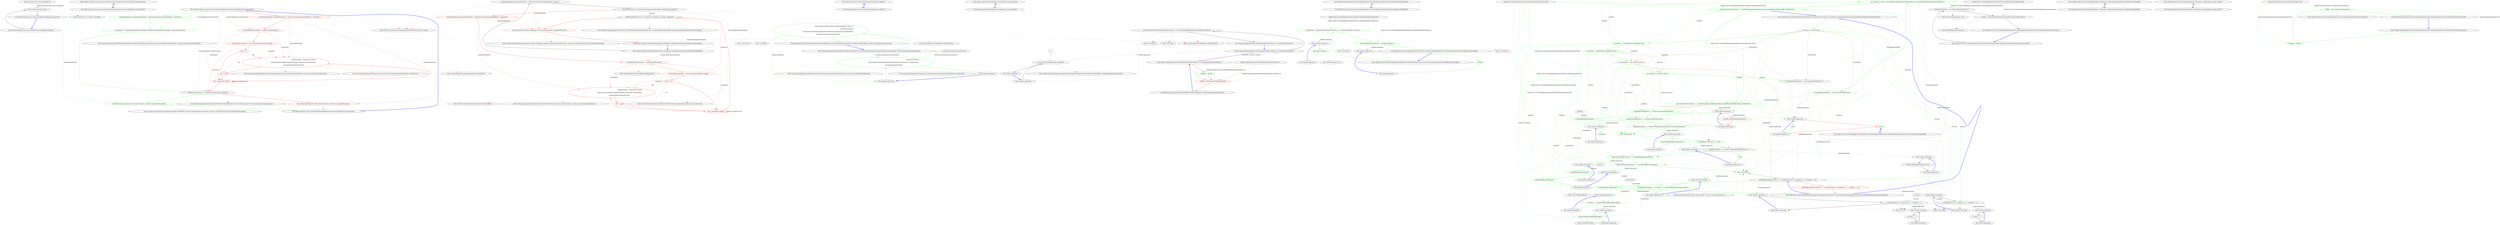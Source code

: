 digraph  {
n24 [label="Ninject.Injection.Linq.ConstructorInjector", span=""];
n0 [label="Entry Ninject.Injection.Linq.ConstructorInjector.ConstructorInjector(System.Reflection.ConstructorInfo)", span="33-33", cluster="Ninject.Injection.Linq.ConstructorInjector.ConstructorInjector(System.Reflection.ConstructorInfo)"];
n1 [label="Exit Ninject.Injection.Linq.ConstructorInjector.ConstructorInjector(System.Reflection.ConstructorInfo)", span="33-33", cluster="Ninject.Injection.Linq.ConstructorInjector.ConstructorInjector(System.Reflection.ConstructorInfo)"];
n2 [label="Entry Ninject.Injection.Linq.ConstructorInjector.Invoke(params object[])", span="40-40", cluster="Ninject.Injection.Linq.ConstructorInjector.Invoke(params object[])"];
n3 [label="return Callback.Invoke(values);", span="42-42", cluster="Ninject.Injection.Linq.ConstructorInjector.Invoke(params object[])"];
n4 [label="Exit Ninject.Injection.Linq.ConstructorInjector.Invoke(params object[])", span="40-40", cluster="Ninject.Injection.Linq.ConstructorInjector.Invoke(params object[])"];
n5 [label="Entry System.Func<T, TResult>.Invoke(T)", span="0-0", cluster="System.Func<T, TResult>.Invoke(T)"];
n6 [label="Entry Ninject.Injection.Linq.ConstructorInjector.BuildExpression(System.Reflection.ConstructorInfo)", span="51-51", cluster="Ninject.Injection.Linq.ConstructorInjector.BuildExpression(System.Reflection.ConstructorInfo)"];
n7 [label="ParameterExpression argumentParameter = Expression.Parameter(typeof(object[]), ''arguments'')", span="53-53", cluster="Ninject.Injection.Linq.ConstructorInjector.BuildExpression(System.Reflection.ConstructorInfo)", color=red, community=0];
n8 [label="ParameterInfo[] parameters = member.GetParameters()", span="55-55", cluster="Ninject.Injection.Linq.ConstructorInjector.BuildExpression(System.Reflection.ConstructorInfo)", color=red, community=0];
n14 [label="NewExpression newCall = Expression.New(member, arguments)", span="65-65", cluster="Ninject.Injection.Linq.ConstructorInjector.BuildExpression(System.Reflection.ConstructorInfo)"];
n17 [label="Entry System.Linq.Expressions.Expression.Parameter(System.Type, string)", span="0-0", cluster="System.Linq.Expressions.Expression.Parameter(System.Type, string)"];
n12 [label="arguments[idx] = Expression.Convert(\r\n					Expression.ArrayIndex(argumentParameter, Expression.Constant(idx)),\r\n					parameters[idx].ParameterType)", span="60-62", cluster="Ninject.Injection.Linq.ConstructorInjector.BuildExpression(System.Reflection.ConstructorInfo)", color=red, community=1];
n15 [label="return Expression.Lambda<Func<object[], object>>(newCall, argumentParameter);", span="67-67", cluster="Ninject.Injection.Linq.ConstructorInjector.BuildExpression(System.Reflection.ConstructorInfo)", color=red, community=0];
n9 [label="Expression[] arguments = new Expression[parameters.Length]", span="56-56", cluster="Ninject.Injection.Linq.ConstructorInjector.BuildExpression(System.Reflection.ConstructorInfo)", color=red, community=0];
n18 [label="Entry System.Reflection.MethodBase.GetParameters()", span="0-0", cluster="System.Reflection.MethodBase.GetParameters()"];
n11 [label="idx < parameters.Length", span="58-58", cluster="Ninject.Injection.Linq.ConstructorInjector.BuildExpression(System.Reflection.ConstructorInfo)", color=red, community=0];
n10 [label="int idx = 0", span="58-58", cluster="Ninject.Injection.Linq.ConstructorInjector.BuildExpression(System.Reflection.ConstructorInfo)", color=red, community=0];
n13 [label="idx++", span="58-58", cluster="Ninject.Injection.Linq.ConstructorInjector.BuildExpression(System.Reflection.ConstructorInfo)", color=red, community=0];
n19 [label="Entry System.Linq.Expressions.Expression.Constant(object)", span="0-0", cluster="System.Linq.Expressions.Expression.Constant(object)"];
n20 [label="Entry System.Linq.Expressions.Expression.ArrayIndex(System.Linq.Expressions.Expression, System.Linq.Expressions.Expression)", span="0-0", cluster="System.Linq.Expressions.Expression.ArrayIndex(System.Linq.Expressions.Expression, System.Linq.Expressions.Expression)"];
n21 [label="Entry System.Linq.Expressions.Expression.Convert(System.Linq.Expressions.Expression, System.Type)", span="0-0", cluster="System.Linq.Expressions.Expression.Convert(System.Linq.Expressions.Expression, System.Type)"];
n22 [label="Entry System.Linq.Expressions.Expression.New(System.Reflection.ConstructorInfo, params System.Linq.Expressions.Expression[])", span="0-0", cluster="System.Linq.Expressions.Expression.New(System.Reflection.ConstructorInfo, params System.Linq.Expressions.Expression[])"];
n16 [label="Exit Ninject.Injection.Linq.ConstructorInjector.BuildExpression(System.Reflection.ConstructorInfo)", span="51-51", cluster="Ninject.Injection.Linq.ConstructorInjector.BuildExpression(System.Reflection.ConstructorInfo)"];
n23 [label="Entry System.Linq.Expressions.Expression.Lambda<TDelegate>(System.Linq.Expressions.Expression, params System.Linq.Expressions.ParameterExpression[])", span="0-0", cluster="System.Linq.Expressions.Expression.Lambda<TDelegate>(System.Linq.Expressions.Expression, params System.Linq.Expressions.ParameterExpression[])"];
d7 [label="ParameterExpression argumentsParameter = Expression.Parameter(typeof(object[]), ''arguments'')", span="54-54", cluster="Ninject.Injection.Linq.ConstructorInjector.BuildExpression(System.Reflection.ConstructorInfo)", color=green, community=0];
d8 [label="var arguments = MethodInjectionExpressionHelper.CreateParameterExpressions(member, argumentsParameter)", span="55-55", cluster="Ninject.Injection.Linq.ConstructorInjector.BuildExpression(System.Reflection.ConstructorInfo)", color=green, community=0];
d10 [label="return Expression.Lambda<Func<object[], object>>(newCall, argumentsParameter);", span="59-59", cluster="Ninject.Injection.Linq.ConstructorInjector.BuildExpression(System.Reflection.ConstructorInfo)", color=green, community=0];
d13 [label="Entry Ninject.Injection.Linq.MethodInjectionExpressionHelper.CreateParameterExpressions(System.Reflection.MethodBase, System.Linq.Expressions.Expression)", span="27-27", cluster="Ninject.Injection.Linq.MethodInjectionExpressionHelper.CreateParameterExpressions(System.Reflection.MethodBase, System.Linq.Expressions.Expression)"];
m0_0 [label="Entry Ninject.Injection.IConstructorInjector.Invoke(params object[])", span="32-32", cluster="Ninject.Injection.IConstructorInjector.Invoke(params object[])", file="IConstructorInjector.cs"];
m0_1 [label="Exit Ninject.Injection.IConstructorInjector.Invoke(params object[])", span="32-32", cluster="Ninject.Injection.IConstructorInjector.Invoke(params object[])", file="IConstructorInjector.cs"];
m1_0 [label="Entry Ninject.Injection.IMethodInjector.Invoke(object, params object[])", span="33-33", cluster="Ninject.Injection.IMethodInjector.Invoke(object, params object[])", file="IMethodInjector.cs"];
m1_1 [label="Exit Ninject.Injection.IMethodInjector.Invoke(object, params object[])", span="33-33", cluster="Ninject.Injection.IMethodInjector.Invoke(object, params object[])", file="IMethodInjector.cs"];
m2_0 [label="Entry Ninject.Planning.Directives.MethodInjectionDirective.MethodInjectionDirective(System.Reflection.MethodInfo)", span="32-32", cluster="Ninject.Planning.Directives.MethodInjectionDirective.MethodInjectionDirective(System.Reflection.MethodInfo)", file="MethodInjectionDirective.cs"];
m2_1 [label="Exit Ninject.Planning.Directives.MethodInjectionDirective.MethodInjectionDirective(System.Reflection.MethodInfo)", span="32-32", cluster="Ninject.Planning.Directives.MethodInjectionDirective.MethodInjectionDirective(System.Reflection.MethodInfo)", file="MethodInjectionDirective.cs"];
m3_13 [label="Entry Ninject.Planning.Targets.ParameterTarget.ParameterTarget(System.Reflection.MethodBase, System.Reflection.ParameterInfo)", span="49-49", cluster="Ninject.Planning.Targets.ParameterTarget.ParameterTarget(System.Reflection.MethodBase, System.Reflection.ParameterInfo)", file="MethodInjectionDirectiveBase.cs"];
m3_4 [label="Entry Ninject.Planning.Directives.MethodInjectionDirectiveBase<T>.GetParameterTargets(T)", span="57-57", cluster="Ninject.Planning.Directives.MethodInjectionDirectiveBase<T>.GetParameterTargets(T)", file="MethodInjectionDirectiveBase.cs"];
m3_5 [label="return method.GetParameters().Select(parameter => new ParameterTarget(method, parameter)).ToArray();", span="59-59", cluster="Ninject.Planning.Directives.MethodInjectionDirectiveBase<T>.GetParameterTargets(T)", file="MethodInjectionDirectiveBase.cs"];
m3_6 [label="Exit Ninject.Planning.Directives.MethodInjectionDirectiveBase<T>.GetParameterTargets(T)", span="57-57", cluster="Ninject.Planning.Directives.MethodInjectionDirectiveBase<T>.GetParameterTargets(T)", file="MethodInjectionDirectiveBase.cs"];
m3_0 [label="Entry Ninject.Planning.Directives.MethodInjectionDirectiveBase<T>.MethodInjectionDirectiveBase(T)", span="46-46", cluster="Ninject.Planning.Directives.MethodInjectionDirectiveBase<T>.MethodInjectionDirectiveBase(T)", file="MethodInjectionDirectiveBase.cs"];
m3_1 [label="Member = method", span="57-57", cluster="Ninject.Planning.Directives.MethodInjectionDirectiveBase<T>.MethodInjectionDirectiveBase(T)", color=green, community=0, file="MethodInjectionDirectiveBase.cs"];
m3_2 [label="Targets = GetParameterTargets(member)", span="49-49", cluster="Ninject.Planning.Directives.MethodInjectionDirectiveBase<T>.MethodInjectionDirectiveBase(T)", color=red, community=0, file="MethodInjectionDirectiveBase.cs"];
m3_3 [label="Exit Ninject.Planning.Directives.MethodInjectionDirectiveBase<T>.MethodInjectionDirectiveBase(T)", span="46-46", cluster="Ninject.Planning.Directives.MethodInjectionDirectiveBase<T>.MethodInjectionDirectiveBase(T)", file="MethodInjectionDirectiveBase.cs"];
m3_10 [label="Entry lambda expression", span="59-59", cluster="lambda expression", file="MethodInjectionDirectiveBase.cs"];
m3_11 [label="new ParameterTarget(method, parameter)", span="59-59", cluster="lambda expression", file="MethodInjectionDirectiveBase.cs"];
m3_12 [label="Exit lambda expression", span="59-59", cluster="lambda expression", file="MethodInjectionDirectiveBase.cs"];
m3_9 [label="Entry Unk.ToArray", span="", cluster="Unk.ToArray", file="MethodInjectionDirectiveBase.cs"];
m3_8 [label="Entry Unk.Select", span="", cluster="Unk.Select", file="MethodInjectionDirectiveBase.cs"];
m3_14 [label="Ninject.Planning.Directives.MethodInjectionDirectiveBase<T>", span="", file="MethodInjectionDirectiveBase.cs"];
m3_15 [label=T, span="", file="MethodInjectionDirectiveBase.cs"];
m4_0 [label="Entry Ninject.Injection.Linq.MethodInjectionExpressionHelper.CreateParameterExpressions(System.Reflection.MethodBase, System.Linq.Expressions.Expression)", span="27-27", cluster="Ninject.Injection.Linq.MethodInjectionExpressionHelper.CreateParameterExpressions(System.Reflection.MethodBase, System.Linq.Expressions.Expression)", file="MethodInjectionExpressionHelper.cs"];
m4_1 [label="return method.GetParameters().Select((parameter, index) =>\r\n				Expression.Convert(\r\n					Expression.ArrayIndex(argumentArrayExpression, Expression.Constant(index)),\r\n					parameter.ParameterType)).ToArray();", span="29-32", cluster="Ninject.Injection.Linq.MethodInjectionExpressionHelper.CreateParameterExpressions(System.Reflection.MethodBase, System.Linq.Expressions.Expression)", color=green, community=1, file="MethodInjectionExpressionHelper.cs"];
m4_2 [label="Exit Ninject.Injection.Linq.MethodInjectionExpressionHelper.CreateParameterExpressions(System.Reflection.MethodBase, System.Linq.Expressions.Expression)", span="27-27", cluster="Ninject.Injection.Linq.MethodInjectionExpressionHelper.CreateParameterExpressions(System.Reflection.MethodBase, System.Linq.Expressions.Expression)", file="MethodInjectionExpressionHelper.cs"];
m4_3 [label="Entry System.Reflection.MethodBase.GetParameters()", span="0-0", cluster="System.Reflection.MethodBase.GetParameters()", file="MethodInjectionExpressionHelper.cs"];
m4_11 [label="Entry System.Linq.Expressions.Expression.Convert(System.Linq.Expressions.Expression, System.Type)", span="0-0", cluster="System.Linq.Expressions.Expression.Convert(System.Linq.Expressions.Expression, System.Type)", file="MethodInjectionExpressionHelper.cs"];
m4_6 [label="Entry lambda expression", span="29-32", cluster="lambda expression", file="MethodInjectionExpressionHelper.cs"];
m4_7 [label="Expression.Convert(\r\n					Expression.ArrayIndex(argumentArrayExpression, Expression.Constant(index)),\r\n					parameter.ParameterType)", span="30-32", cluster="lambda expression", color=green, community=1, file="MethodInjectionExpressionHelper.cs"];
m4_8 [label="Exit lambda expression", span="29-32", cluster="lambda expression", file="MethodInjectionExpressionHelper.cs"];
m4_5 [label="Entry Unk.ToArray", span="", cluster="Unk.ToArray", file="MethodInjectionExpressionHelper.cs"];
m4_10 [label="Entry System.Linq.Expressions.Expression.ArrayIndex(System.Linq.Expressions.Expression, System.Linq.Expressions.Expression)", span="0-0", cluster="System.Linq.Expressions.Expression.ArrayIndex(System.Linq.Expressions.Expression, System.Linq.Expressions.Expression)", file="MethodInjectionExpressionHelper.cs"];
m4_4 [label="Entry Unk.Select", span="", cluster="Unk.Select", file="MethodInjectionExpressionHelper.cs"];
m4_12 [label="System.Linq.Expressions.Expression", span="", file="MethodInjectionExpressionHelper.cs"];
m5_33 [label="Entry lambda expression", span="39-39", cluster="lambda expression", file="MethodInjectionStrategyTests.cs"];
m5_18 [label="contextMock.SetupGet(x => x.Instance).Returns(instance)", span="48-48", cluster="Ninject.Tests.Unit.MethodInjectionStrategyTests.WhenActivateIsCalled.CreatesAndInvokesMethodInjectorsAsDescribedByMethodInjectionDirectivesInPlan()", file="MethodInjectionStrategyTests.cs", color=green, community=0];
m5_17 [label="contextMock.SetupGet(x => x.Plan).Returns(planMock.Object)", span="47-47", cluster="Ninject.Tests.Unit.MethodInjectionStrategyTests.WhenActivateIsCalled.CreatesAndInvokesMethodInjectorsAsDescribedByMethodInjectionDirectivesInPlan()", file="MethodInjectionStrategyTests.cs", color=green, community=0];
m5_6 [label="Entry Ninject.Tests.Unit.MethodInjectionStrategyTests.WhenActivateIsCalled.CreatesAndInvokesMethodInjectorsAsDescribedByMethodInjectionDirectivesInPlan()", span="30-30", cluster="Ninject.Tests.Unit.MethodInjectionStrategyTests.WhenActivateIsCalled.CreatesAndInvokesMethodInjectorsAsDescribedByMethodInjectionDirectivesInPlan()", file="MethodInjectionStrategyTests.cs"];
m5_7 [label="var instance = new Dummy()", span="32-32", cluster="Ninject.Tests.Unit.MethodInjectionStrategyTests.WhenActivateIsCalled.CreatesAndInvokesMethodInjectorsAsDescribedByMethodInjectionDirectivesInPlan()", color=green, community=0, file="MethodInjectionStrategyTests.cs"];
m5_8 [label="var method1 = typeof(Dummy).GetMethod(''Foo'')", span="34-34", cluster="Ninject.Tests.Unit.MethodInjectionStrategyTests.WhenActivateIsCalled.CreatesAndInvokesMethodInjectorsAsDescribedByMethodInjectionDirectivesInPlan()", color=green, community=0, file="MethodInjectionStrategyTests.cs"];
m5_10 [label="var contextMock = new Mock<IContext>()", span="37-37", cluster="Ninject.Tests.Unit.MethodInjectionStrategyTests.WhenActivateIsCalled.CreatesAndInvokesMethodInjectorsAsDescribedByMethodInjectionDirectivesInPlan()", color=green, community=0, file="MethodInjectionStrategyTests.cs"];
m5_12 [label="var methodInjectorMock1 = new Mock<IMethodInjector>()", span="39-39", cluster="Ninject.Tests.Unit.MethodInjectionStrategyTests.WhenActivateIsCalled.CreatesAndInvokesMethodInjectorsAsDescribedByMethodInjectionDirectivesInPlan()", file="MethodInjectionStrategyTests.cs"];
m5_13 [label="var methodInjectorMock2 = new Mock<IMethodInjector>()", span="40-40", cluster="Ninject.Tests.Unit.MethodInjectionStrategyTests.WhenActivateIsCalled.CreatesAndInvokesMethodInjectorsAsDescribedByMethodInjectionDirectivesInPlan()", color=green, community=0, file="MethodInjectionStrategyTests.cs"];
m5_9 [label="var method2 = typeof(Dummy).GetMethod(''Bar'')", span="35-35", cluster="Ninject.Tests.Unit.MethodInjectionStrategyTests.WhenActivateIsCalled.CreatesAndInvokesMethodInjectorsAsDescribedByMethodInjectionDirectivesInPlan()", color=green, community=0, file="MethodInjectionStrategyTests.cs"];
m5_11 [label="var planMock = new Mock<IPlan>()", span="38-38", cluster="Ninject.Tests.Unit.MethodInjectionStrategyTests.WhenActivateIsCalled.CreatesAndInvokesMethodInjectorsAsDescribedByMethodInjectionDirectivesInPlan()", color=green, community=0, file="MethodInjectionStrategyTests.cs"];
m5_14 [label="var directives = new[] { new FakeMethodInjectionDirective(method1), new FakeMethodInjectionDirective(method2) }", span="42-42", cluster="Ninject.Tests.Unit.MethodInjectionStrategyTests.WhenActivateIsCalled.CreatesAndInvokesMethodInjectorsAsDescribedByMethodInjectionDirectivesInPlan()", file="MethodInjectionStrategyTests.cs", color=green, community=0];
m5_15 [label="injectorFactoryMock.Setup(x => x.GetMethodInjector(method1)).Returns(methodInjectorMock1.Object).AtMostOnce()", span="44-44", cluster="Ninject.Tests.Unit.MethodInjectionStrategyTests.WhenActivateIsCalled.CreatesAndInvokesMethodInjectorsAsDescribedByMethodInjectionDirectivesInPlan()", file="MethodInjectionStrategyTests.cs", color=green, community=0];
m5_29 [label="Entry lambda expression", span="35-35", cluster="lambda expression", file="MethodInjectionStrategyTests.cs"];
m5_16 [label="injectorFactoryMock.Setup(x => x.GetMethodInjector(method2)).Returns(methodInjectorMock2.Object).AtMostOnce()", span="45-45", cluster="Ninject.Tests.Unit.MethodInjectionStrategyTests.WhenActivateIsCalled.CreatesAndInvokesMethodInjectorsAsDescribedByMethodInjectionDirectivesInPlan()", file="MethodInjectionStrategyTests.cs", color=green, community=0];
m5_4 [label="Entry Mock<IInjectorFactory>.cstr", span="", cluster="Mock<IInjectorFactory>.cstr", file="MethodInjectionStrategyTests.cs"];
m5_30 [label="x.GetAll<MethodInjectionDirective>()", span="35-35", cluster="lambda expression", file="MethodInjectionStrategyTests.cs", color=red, community=0];
m5_24 [label="injectorFactoryMock.Verify(x => x.GetMethodInjector(method2))", span="57-57", cluster="Ninject.Tests.Unit.MethodInjectionStrategyTests.WhenActivateIsCalled.CreatesAndInvokesMethodInjectorsAsDescribedByMethodInjectionDirectivesInPlan()", file="MethodInjectionStrategyTests.cs", color=green, community=0];
m5_34 [label="x.Plan", span="39-39", cluster="lambda expression", file="MethodInjectionStrategyTests.cs", color=red, community=0];
m5_95 [label="Exit Ninject.Tests.Unit.MethodInjectionStrategyTests.FakeMethodInjectionDirective.FakeMethodInjectionDirective(System.Reflection.MethodInfo)", span="68-68", cluster="Ninject.Tests.Unit.MethodInjectionStrategyTests.FakeMethodInjectionDirective.FakeMethodInjectionDirective(System.Reflection.MethodInfo)", file="MethodInjectionStrategyTests.cs"];
m5_32 [label="Entry Unk.>", span="", cluster="Unk.>", file="MethodInjectionStrategyTests.cs"];
m5_42 [label="Entry System.Collections.Generic.IEnumerable<T>.Map<T>(System.Action<T>)", span="7-7", cluster="System.Collections.Generic.IEnumerable<T>.Map<T>(System.Action<T>)", file="MethodInjectionStrategyTests.cs"];
m5_102 [label="Entry Unk.ToArray", span="", cluster="Unk.ToArray", file="MethodInjectionStrategyTests.cs"];
m5_21 [label="contextMock.VerifyGet(x => x.Plan)", span="54-54", cluster="Ninject.Tests.Unit.MethodInjectionStrategyTests.WhenActivateIsCalled.CreatesAndInvokesMethodInjectorsAsDescribedByMethodInjectionDirectivesInPlan()", file="MethodInjectionStrategyTests.cs", color=green, community=0];
m5_23 [label="injectorFactoryMock.Verify(x => x.GetMethodInjector(method1))", span="56-56", cluster="Ninject.Tests.Unit.MethodInjectionStrategyTests.WhenActivateIsCalled.CreatesAndInvokesMethodInjectorsAsDescribedByMethodInjectionDirectivesInPlan()", file="MethodInjectionStrategyTests.cs", color=green, community=0];
m5_5 [label="Entry MethodInjectionStrategy.cstr", span="", cluster="MethodInjectionStrategy.cstr", file="MethodInjectionStrategyTests.cs"];
m5_22 [label="planMock.Verify(x => x.GetAll<MethodInjectionDirective>())", span="55-55", cluster="Ninject.Tests.Unit.MethodInjectionStrategyTests.WhenActivateIsCalled.CreatesAndInvokesMethodInjectorsAsDescribedByMethodInjectionDirectivesInPlan()", file="MethodInjectionStrategyTests.cs"];
m5_19 [label="planMock.Setup(x => x.GetAll<MethodInjectionDirective>()).Returns(directives)", span="50-50", cluster="Ninject.Tests.Unit.MethodInjectionStrategyTests.WhenActivateIsCalled.CreatesAndInvokesMethodInjectorsAsDescribedByMethodInjectionDirectivesInPlan()", file="MethodInjectionStrategyTests.cs", color=green, community=0];
m5_85 [label="Entry Unk.Invoke", span="", cluster="Unk.Invoke", file="MethodInjectionStrategyTests.cs"];
m5_92 [label="Entry lambda expression", span="60-60", cluster="lambda expression", file="MethodInjectionStrategyTests.cs"];
m5_26 [label="methodInjectorMock1.Verify(x => x.Invoke(instance, It.Is<object[]>(a => a.Length == 2)))", span="59-59", cluster="Ninject.Tests.Unit.MethodInjectionStrategyTests.WhenActivateIsCalled.CreatesAndInvokesMethodInjectorsAsDescribedByMethodInjectionDirectivesInPlan()", file="MethodInjectionStrategyTests.cs"];
m5_36 [label="Entry lambda expression", span="40-40", cluster="lambda expression", file="MethodInjectionStrategyTests.cs"];
m5_27 [label="methodInjectorMock2.Verify(x => x.Invoke(instance, It.Is<object[]>(a => a.Length == 1)))", span="60-60", cluster="Ninject.Tests.Unit.MethodInjectionStrategyTests.WhenActivateIsCalled.CreatesAndInvokesMethodInjectorsAsDescribedByMethodInjectionDirectivesInPlan()", color=red, community=0, file="MethodInjectionStrategyTests.cs"];
m5_28 [label="Exit Ninject.Tests.Unit.MethodInjectionStrategyTests.WhenActivateIsCalled.CreatesAndInvokesMethodInjectorsAsDescribedByMethodInjectionDirectivesInPlan()", span="30-30", cluster="Ninject.Tests.Unit.MethodInjectionStrategyTests.WhenActivateIsCalled.CreatesAndInvokesMethodInjectorsAsDescribedByMethodInjectionDirectivesInPlan()", file="MethodInjectionStrategyTests.cs"];
m5_31 [label="Exit lambda expression", span="35-35", cluster="lambda expression", file="MethodInjectionStrategyTests.cs"];
m5_35 [label="Exit lambda expression", span="39-39", cluster="lambda expression", file="MethodInjectionStrategyTests.cs"];
m5_37 [label="x.GetAll<MethodInjectionDirective>()", span="40-40", cluster="lambda expression", file="MethodInjectionStrategyTests.cs"];
m5_38 [label="Exit lambda expression", span="40-40", cluster="lambda expression", file="MethodInjectionStrategyTests.cs"];
m5_83 [label="x.Invoke(instance, It.Is<object[]>(a => a.Length == 2))", span="59-59", cluster="lambda expression", file="MethodInjectionStrategyTests.cs"];
m5_90 [label="x.Invoke(instance, It.Is<object[]>(a => a.Length == 1))", span="60-60", cluster="lambda expression", file="MethodInjectionStrategyTests.cs"];
m5_44 [label="x.GetMethodInjector(method1)", span="44-44", cluster="lambda expression", color=green, community=0, file="MethodInjectionStrategyTests.cs"];
m5_67 [label="x.GetMethodInjector(method1)", span="56-56", cluster="lambda expression", color=green, community=0, file="MethodInjectionStrategyTests.cs"];
m5_53 [label="Entry lambda expression", span="48-48", cluster="lambda expression", file="MethodInjectionStrategyTests.cs"];
m5_48 [label="x.GetMethodInjector(method2)", span="45-45", cluster="lambda expression", color=green, community=0, file="MethodInjectionStrategyTests.cs"];
m5_70 [label="x.GetMethodInjector(method2)", span="57-57", cluster="lambda expression", color=green, community=0, file="MethodInjectionStrategyTests.cs"];
m5_66 [label="Entry lambda expression", span="56-56", cluster="lambda expression", file="MethodInjectionStrategyTests.cs"];
m5_68 [label="Exit lambda expression", span="56-56", cluster="lambda expression", file="MethodInjectionStrategyTests.cs"];
m5_73 [label="d.TargetMocks.Map(m => m.Verify(x => x.ResolveWithin(contextMock.Object)))", span="58-58", cluster="lambda expression", color=green, community=0, file="MethodInjectionStrategyTests.cs"];
m5_76 [label="m.Verify(x => x.ResolveWithin(contextMock.Object))", span="58-58", cluster="lambda expression", color=green, community=0, file="MethodInjectionStrategyTests.cs"];
m5_79 [label="x.ResolveWithin(contextMock.Object)", span="58-58", cluster="lambda expression", color=green, community=0, file="MethodInjectionStrategyTests.cs"];
m5_69 [label="Entry lambda expression", span="57-57", cluster="lambda expression", file="MethodInjectionStrategyTests.cs"];
m5_71 [label="Exit lambda expression", span="57-57", cluster="lambda expression", file="MethodInjectionStrategyTests.cs"];
m5_60 [label="Entry lambda expression", span="54-54", cluster="lambda expression", file="MethodInjectionStrategyTests.cs"];
m5_72 [label="Entry lambda expression", span="58-58", cluster="lambda expression", file="MethodInjectionStrategyTests.cs"];
m5_74 [label="Exit lambda expression", span="58-58", cluster="lambda expression", file="MethodInjectionStrategyTests.cs"];
m5_75 [label="Entry lambda expression", span="58-58", cluster="lambda expression", file="MethodInjectionStrategyTests.cs"];
m5_77 [label="Exit lambda expression", span="58-58", cluster="lambda expression", file="MethodInjectionStrategyTests.cs"];
m5_78 [label="Entry lambda expression", span="58-58", cluster="lambda expression", file="MethodInjectionStrategyTests.cs"];
m5_80 [label="Exit lambda expression", span="58-58", cluster="lambda expression", file="MethodInjectionStrategyTests.cs"];
m5_56 [label="Entry lambda expression", span="50-50", cluster="lambda expression", file="MethodInjectionStrategyTests.cs"];
m5_51 [label="x.Plan", span="47-47", cluster="lambda expression", color=green, community=0, file="MethodInjectionStrategyTests.cs"];
m5_54 [label="x.Instance", span="48-48", cluster="lambda expression", color=green, community=0, file="MethodInjectionStrategyTests.cs"];
m5_55 [label="Exit lambda expression", span="48-48", cluster="lambda expression", file="MethodInjectionStrategyTests.cs"];
m5_57 [label="x.GetAll<MethodInjectionDirective>()", span="50-50", cluster="lambda expression", color=green, community=0, file="MethodInjectionStrategyTests.cs"];
m5_58 [label="Exit lambda expression", span="50-50", cluster="lambda expression", file="MethodInjectionStrategyTests.cs"];
m5_61 [label="x.Plan", span="54-54", cluster="lambda expression", color=green, community=0, file="MethodInjectionStrategyTests.cs"];
m5_62 [label="Exit lambda expression", span="54-54", cluster="lambda expression", file="MethodInjectionStrategyTests.cs"];
m5_103 [label="Entry lambda expression", span="72-72", cluster="lambda expression", file="MethodInjectionStrategyTests.cs"];
m5_107 [label="Entry lambda expression", span="73-73", cluster="lambda expression", file="MethodInjectionStrategyTests.cs"];
m5_104 [label="new Mock<ITarget>()", span="72-72", cluster="lambda expression", color=green, community=0, file="MethodInjectionStrategyTests.cs"];
m5_105 [label="Exit lambda expression", span="72-72", cluster="lambda expression", file="MethodInjectionStrategyTests.cs"];
m5_108 [label="m.Object", span="73-73", cluster="lambda expression", color=green, community=0, file="MethodInjectionStrategyTests.cs"];
m5_109 [label="Exit lambda expression", span="73-73", cluster="lambda expression", file="MethodInjectionStrategyTests.cs"];
m5_82 [label="Entry lambda expression", span="59-59", cluster="lambda expression", file="MethodInjectionStrategyTests.cs"];
m5_84 [label="Exit lambda expression", span="59-59", cluster="lambda expression", file="MethodInjectionStrategyTests.cs"];
m5_86 [label="Entry lambda expression", span="59-59", cluster="lambda expression", file="MethodInjectionStrategyTests.cs"];
m5_89 [label="Entry lambda expression", span="60-60", cluster="lambda expression", file="MethodInjectionStrategyTests.cs"];
m5_91 [label="Exit lambda expression", span="60-60", cluster="lambda expression", file="MethodInjectionStrategyTests.cs"];
m5_88 [label="Exit lambda expression", span="59-59", cluster="lambda expression", file="MethodInjectionStrategyTests.cs"];
m5_87 [label="a.Length == 2", span="59-59", cluster="lambda expression", file="MethodInjectionStrategyTests.cs"];
m5_93 [label="a.Length == 1", span="60-60", cluster="lambda expression", file="MethodInjectionStrategyTests.cs"];
m5_94 [label="Exit lambda expression", span="60-60", cluster="lambda expression", file="MethodInjectionStrategyTests.cs"];
m5_101 [label="Entry Unk.Select", span="", cluster="Unk.Select", file="MethodInjectionStrategyTests.cs"];
m5_25 [label="Entry Unk.Verify", span="", cluster="Unk.Verify", color=green, community=0, file="MethodInjectionStrategyTests.cs"];
m5_20 [label="Entry Unk.Returns", span="", cluster="Unk.Returns", color=green, community=0, file="MethodInjectionStrategyTests.cs"];
m5_106 [label="Entry Mock<ITarget>.cstr", span="", cluster="Mock<ITarget>.cstr", file="MethodInjectionStrategyTests.cs"];
m5_96 [label="Entry Ninject.Tests.Unit.MethodInjectionStrategyTests.FakeMethodInjectionDirective.GetParameterTargets(System.Reflection.MethodInfo)", span="70-70", cluster="Ninject.Tests.Unit.MethodInjectionStrategyTests.FakeMethodInjectionDirective.GetParameterTargets(System.Reflection.MethodInfo)", file="MethodInjectionStrategyTests.cs"];
m5_97 [label="TargetMocks = method.GetParameters().Select(p => new Mock<ITarget>()).ToArray()", span="72-72", cluster="Ninject.Tests.Unit.MethodInjectionStrategyTests.FakeMethodInjectionDirective.GetParameterTargets(System.Reflection.MethodInfo)", color=green, community=0, file="MethodInjectionStrategyTests.cs"];
m5_98 [label="return TargetMocks.Select(m => m.Object).ToArray();", span="73-73", cluster="Ninject.Tests.Unit.MethodInjectionStrategyTests.FakeMethodInjectionDirective.GetParameterTargets(System.Reflection.MethodInfo)", color=green, community=0, file="MethodInjectionStrategyTests.cs"];
m5_99 [label="Exit Ninject.Tests.Unit.MethodInjectionStrategyTests.FakeMethodInjectionDirective.GetParameterTargets(System.Reflection.MethodInfo)", span="70-70", cluster="Ninject.Tests.Unit.MethodInjectionStrategyTests.FakeMethodInjectionDirective.GetParameterTargets(System.Reflection.MethodInfo)", file="MethodInjectionStrategyTests.cs"];
m5_81 [label="Entry Unk.ResolveWithin", span="", cluster="Unk.ResolveWithin", file="MethodInjectionStrategyTests.cs"];
m5_0 [label="Entry Ninject.Tests.Unit.MethodInjectionStrategyTests.MethodInjectionStrategyContext.MethodInjectionStrategyContext()", span="17-17", cluster="Ninject.Tests.Unit.MethodInjectionStrategyTests.MethodInjectionStrategyContext.MethodInjectionStrategyContext()", file="MethodInjectionStrategyTests.cs"];
m5_1 [label="injectorFactoryMock = new Mock<IInjectorFactory>()", span="19-19", cluster="Ninject.Tests.Unit.MethodInjectionStrategyTests.MethodInjectionStrategyContext.MethodInjectionStrategyContext()", file="MethodInjectionStrategyTests.cs"];
m5_2 [label="strategy = new MethodInjectionStrategy(injectorFactoryMock.Object)", span="20-20", cluster="Ninject.Tests.Unit.MethodInjectionStrategyTests.MethodInjectionStrategyContext.MethodInjectionStrategyContext()", file="MethodInjectionStrategyTests.cs"];
m5_3 [label="Exit Ninject.Tests.Unit.MethodInjectionStrategyTests.MethodInjectionStrategyContext.MethodInjectionStrategyContext()", span="17-17", cluster="Ninject.Tests.Unit.MethodInjectionStrategyTests.MethodInjectionStrategyContext.MethodInjectionStrategyContext()", file="MethodInjectionStrategyTests.cs"];
m5_46 [label="Entry Unk.GetMethodInjector", span="", cluster="Unk.GetMethodInjector", file="MethodInjectionStrategyTests.cs"];
m5_39 [label="Ninject.Tests.Unit.MethodInjectionStrategyTests.MethodInjectionStrategyContext", span="", file="MethodInjectionStrategyTests.cs"];
m5_40 [label="Ninject.Tests.Unit.MethodInjectionStrategyTests.WhenActivateIsCalled", span="", file="MethodInjectionStrategyTests.cs"];
m5_116 [label=method1, span="", file="MethodInjectionStrategyTests.cs"];
m5_117 [label=method2, span="", file="MethodInjectionStrategyTests.cs"];
m5_118 [label=contextMock, span="", file="MethodInjectionStrategyTests.cs"];
m5_120 [label="Ninject.Tests.Unit.MethodInjectionStrategyTests.FakeMethodInjectionDirective", span="", file="MethodInjectionStrategyTests.cs"];
m5_119 [label=instance, span="", file="MethodInjectionStrategyTests.cs"];
m6_4 [label="Entry Ninject.Injection.Linq.MethodInjectorBase<TDelegate>.BuildExpression(System.Reflection.MethodInfo)", span="50-50", cluster="Ninject.Injection.Linq.MethodInjectorBase<TDelegate>.BuildExpression(System.Reflection.MethodInfo)", file="MethodInjectorBase.cs"];
m6_5 [label="ParameterExpression instanceParameter = Expression.Parameter(typeof(object), ''instance'')", span="52-52", cluster="Ninject.Injection.Linq.MethodInjectorBase<TDelegate>.BuildExpression(System.Reflection.MethodInfo)", file="MethodInjectorBase.cs"];
m6_6 [label="Expression instance = Expression.Convert(instanceParameter, member.DeclaringType)", span="53-53", cluster="Ninject.Injection.Linq.MethodInjectorBase<TDelegate>.BuildExpression(System.Reflection.MethodInfo)", file="MethodInjectorBase.cs"];
m6_8 [label="ParameterInfo[] parameters = member.GetParameters()", span="57-57", cluster="Ninject.Injection.Linq.MethodInjectorBase<TDelegate>.BuildExpression(System.Reflection.MethodInfo)", color=red, community=0, file="MethodInjectorBase.cs"];
m6_14 [label="MethodCallExpression call = Expression.Call(instance, member, arguments)", span="67-67", cluster="Ninject.Injection.Linq.MethodInjectorBase<TDelegate>.BuildExpression(System.Reflection.MethodInfo)", file="MethodInjectorBase.cs"];
m6_15 [label="return Expression.Lambda<TDelegate>(call, instanceParameter, argumentParameter);", span="69-69", cluster="Ninject.Injection.Linq.MethodInjectorBase<TDelegate>.BuildExpression(System.Reflection.MethodInfo)", color=red, community=0, file="MethodInjectorBase.cs"];
m6_7 [label="ParameterExpression argumentParameter = Expression.Parameter(typeof(object[]), ''arguments'')", span="55-55", cluster="Ninject.Injection.Linq.MethodInjectorBase<TDelegate>.BuildExpression(System.Reflection.MethodInfo)", color=red, community=0, file="MethodInjectorBase.cs"];
m6_12 [label="arguments[idx] = Expression.Convert(\r\n					Expression.ArrayIndex(argumentParameter, Expression.Constant(idx)),\r\n					parameters[idx].ParameterType)", span="62-64", cluster="Ninject.Injection.Linq.MethodInjectorBase<TDelegate>.BuildExpression(System.Reflection.MethodInfo)", color=red, community=1, file="MethodInjectorBase.cs"];
m6_9 [label="Expression[] arguments = new Expression[parameters.Length]", span="58-58", cluster="Ninject.Injection.Linq.MethodInjectorBase<TDelegate>.BuildExpression(System.Reflection.MethodInfo)", color=red, community=0, file="MethodInjectorBase.cs"];
m6_11 [label="idx < parameters.Length", span="60-60", cluster="Ninject.Injection.Linq.MethodInjectorBase<TDelegate>.BuildExpression(System.Reflection.MethodInfo)", color=red, community=0, file="MethodInjectorBase.cs"];
m6_10 [label="int idx = 0", span="60-60", cluster="Ninject.Injection.Linq.MethodInjectorBase<TDelegate>.BuildExpression(System.Reflection.MethodInfo)", color=red, community=0, file="MethodInjectorBase.cs"];
m6_13 [label="idx++", span="60-60", cluster="Ninject.Injection.Linq.MethodInjectorBase<TDelegate>.BuildExpression(System.Reflection.MethodInfo)", color=red, community=0, file="MethodInjectorBase.cs"];
m6_16 [label="Exit Ninject.Injection.Linq.MethodInjectorBase<TDelegate>.BuildExpression(System.Reflection.MethodInfo)", span="50-50", cluster="Ninject.Injection.Linq.MethodInjectorBase<TDelegate>.BuildExpression(System.Reflection.MethodInfo)", file="MethodInjectorBase.cs"];
m6_0 [label="Entry Ninject.Injection.Linq.MethodInjectorBase<TDelegate>.MethodInjectorBase(System.Reflection.MethodInfo)", span="34-34", cluster="Ninject.Injection.Linq.MethodInjectorBase<TDelegate>.MethodInjectorBase(System.Reflection.MethodInfo)", file="MethodInjectorBase.cs"];
m6_1 [label="Exit Ninject.Injection.Linq.MethodInjectorBase<TDelegate>.MethodInjectorBase(System.Reflection.MethodInfo)", span="34-34", cluster="Ninject.Injection.Linq.MethodInjectorBase<TDelegate>.MethodInjectorBase(System.Reflection.MethodInfo)", file="MethodInjectorBase.cs"];
m6_23 [label="Entry System.Linq.Expressions.Expression.Lambda<TDelegate>(System.Linq.Expressions.Expression, params System.Linq.Expressions.ParameterExpression[])", span="0-0", cluster="System.Linq.Expressions.Expression.Lambda<TDelegate>(System.Linq.Expressions.Expression, params System.Linq.Expressions.ParameterExpression[])", file="MethodInjectorBase.cs"];
m6_20 [label="Entry System.Linq.Expressions.Expression.Constant(object)", span="0-0", cluster="System.Linq.Expressions.Expression.Constant(object)", file="MethodInjectorBase.cs"];
m6_22 [label="Entry System.Linq.Expressions.Expression.Call(System.Linq.Expressions.Expression, System.Reflection.MethodInfo, params System.Linq.Expressions.Expression[])", span="0-0", cluster="System.Linq.Expressions.Expression.Call(System.Linq.Expressions.Expression, System.Reflection.MethodInfo, params System.Linq.Expressions.Expression[])", file="MethodInjectorBase.cs"];
m6_19 [label="Entry System.Reflection.MethodBase.GetParameters()", span="0-0", cluster="System.Reflection.MethodBase.GetParameters()", file="MethodInjectorBase.cs"];
m6_18 [label="Entry System.Linq.Expressions.Expression.Convert(System.Linq.Expressions.Expression, System.Type)", span="0-0", cluster="System.Linq.Expressions.Expression.Convert(System.Linq.Expressions.Expression, System.Type)", file="MethodInjectorBase.cs"];
m6_21 [label="Entry System.Linq.Expressions.Expression.ArrayIndex(System.Linq.Expressions.Expression, System.Linq.Expressions.Expression)", span="0-0", cluster="System.Linq.Expressions.Expression.ArrayIndex(System.Linq.Expressions.Expression, System.Linq.Expressions.Expression)", file="MethodInjectorBase.cs"];
m6_2 [label="Entry Ninject.Injection.Linq.MethodInjectorBase<TDelegate>.Invoke(object, params object[])", span="42-42", cluster="Ninject.Injection.Linq.MethodInjectorBase<TDelegate>.Invoke(object, params object[])", file="MethodInjectorBase.cs"];
m6_3 [label="Exit Ninject.Injection.Linq.MethodInjectorBase<TDelegate>.Invoke(object, params object[])", span="42-42", cluster="Ninject.Injection.Linq.MethodInjectorBase<TDelegate>.Invoke(object, params object[])", file="MethodInjectorBase.cs"];
m8_4 [label="Entry Ninject.Planning.Targets.PropertyTarget.PropertyTarget(System.Reflection.PropertyInfo)", span="48-48", cluster="Ninject.Planning.Targets.PropertyTarget.PropertyTarget(System.Reflection.PropertyInfo)", file="PropertyInjectionDirective.cs"];
m8_0 [label="Entry Ninject.Planning.Directives.PropertyInjectionDirective.PropertyInjectionDirective(System.Reflection.PropertyInfo)", span="43-43", cluster="Ninject.Planning.Directives.PropertyInjectionDirective.PropertyInjectionDirective(System.Reflection.PropertyInfo)", file="PropertyInjectionDirective.cs"];
m8_1 [label="Member = member", span="45-45", cluster="Ninject.Planning.Directives.PropertyInjectionDirective.PropertyInjectionDirective(System.Reflection.PropertyInfo)", file="PropertyInjectionDirective.cs", color=green, community=0];
m8_2 [label="Target = new PropertyTarget(member)", span="46-46", cluster="Ninject.Planning.Directives.PropertyInjectionDirective.PropertyInjectionDirective(System.Reflection.PropertyInfo)", color=green, community=0, file="PropertyInjectionDirective.cs"];
m8_3 [label="Exit Ninject.Planning.Directives.PropertyInjectionDirective.PropertyInjectionDirective(System.Reflection.PropertyInfo)", span="43-43", cluster="Ninject.Planning.Directives.PropertyInjectionDirective.PropertyInjectionDirective(System.Reflection.PropertyInfo)", file="PropertyInjectionDirective.cs"];
m8_5 [label="Ninject.Planning.Directives.PropertyInjectionDirective", span="", file="PropertyInjectionDirective.cs"];
n24 -> n3  [key=1, style=dashed, color=darkseagreen4, label="Ninject.Injection.Linq.ConstructorInjector"];
n0 -> n1  [key=0, style=solid];
n1 -> n0  [key=0, style=bold, color=blue];
n2 -> n3  [key=0, style=solid];
n3 -> n4  [key=0, style=solid];
n3 -> n5  [key=2, style=dotted];
n4 -> n2  [key=0, style=bold, color=blue];
n6 -> n7  [key=0, style=solid, color=red];
n6 -> n8  [key=1, style=dashed, color=red, label="System.Reflection.ConstructorInfo"];
n6 -> n14  [key=1, style=dashed, color=darkseagreen4, label="System.Reflection.ConstructorInfo"];
n6 -> d7  [key=0, style=solid, color=green];
n6 -> d8  [key=1, style=dashed, color=green, label="System.Reflection.ConstructorInfo"];
n7 -> n8  [key=0, style=solid, color=red];
n7 -> n17  [key=2, style=dotted, color=red];
n7 -> n12  [key=1, style=dashed, color=red, label=argumentParameter];
n7 -> n15  [key=1, style=dashed, color=red, label=argumentParameter];
n8 -> n9  [key=0, style=solid, color=red];
n8 -> n18  [key=2, style=dotted, color=red];
n8 -> n11  [key=1, style=dashed, color=red, label=parameters];
n8 -> n12  [key=1, style=dashed, color=red, label=parameters];
n14 -> n15  [key=0, style=solid, color=red];
n14 -> n22  [key=2, style=dotted];
n14 -> d10  [key=0, style=solid, color=green];
n12 -> n13  [key=0, style=solid, color=red];
n12 -> n19  [key=2, style=dotted, color=red];
n12 -> n20  [key=2, style=dotted, color=red];
n12 -> n21  [key=2, style=dotted, color=red];
n15 -> n16  [key=0, style=solid, color=red];
n15 -> n23  [key=2, style=dotted, color=red];
n9 -> n10  [key=0, style=solid, color=red];
n9 -> n12  [key=1, style=dashed, color=red, label=arguments];
n9 -> n14  [key=1, style=dashed, color=red, label=arguments];
n11 -> n12  [key=0, style=solid, color=red];
n11 -> n14  [key=0, style=solid, color=red];
n11 -> n11  [key=3, color=red, style=bold, label="Local variable int idx"];
n10 -> n11  [key=0, style=solid, color=red];
n10 -> n12  [key=1, style=dashed, color=red, label=idx];
n10 -> n13  [key=1, style=dashed, color=red, label=idx];
n13 -> n11  [key=0, style=solid, color=red];
n13 -> n13  [key=1, style=dashed, color=red, label=idx];
n16 -> n6  [key=0, style=bold, color=blue];
d7 -> d8  [key=0, style=solid, color=green];
d7 -> n17  [key=2, style=dotted, color=green];
d7 -> d10  [key=1, style=dashed, color=green, label=argumentsParameter];
d8 -> n14  [key=0, style=solid, color=green];
d8 -> d13  [key=2, style=dotted, color=green];
d10 -> n16  [key=0, style=solid, color=green];
d10 -> n23  [key=2, style=dotted, color=green];
m0_0 -> m0_1  [key=0, style=solid];
m0_1 -> m0_0  [key=0, style=bold, color=blue];
m1_0 -> m1_1  [key=0, style=solid];
m1_1 -> m1_0  [key=0, style=bold, color=blue];
m2_0 -> m2_1  [key=0, style=solid];
m2_1 -> m2_0  [key=0, style=bold, color=blue];
m3_4 -> m3_5  [key=0, style=solid];
m3_4 -> m3_11  [key=1, style=dashed, color=darkseagreen4, label=T];
m3_4 -> m3_0  [key=3, color=darkorchid, style=bold, label="Parameter variable T method"];
m3_5 -> m3_6  [key=0, style=solid];
m3_5 -> n18  [key=2, style=dotted];
m3_5 -> m3_8  [key=2, style=dotted];
m3_5 -> m3_9  [key=2, style=dotted];
m3_5 -> m3_10  [key=1, style=dashed, color=darkseagreen4, label="lambda expression"];
m3_6 -> m3_4  [key=0, style=bold, color=blue];
m3_0 -> m3_1  [key=0, style=solid, color=red];
m3_0 -> m3_2  [key=1, style=dashed, color=red, label=T];
m3_1 -> m3_2  [key=0, style=solid, color=red];
m3_1 -> m3_3  [key=0, style=solid, color=green];
m3_2 -> m3_3  [key=0, style=solid, color=red];
m3_2 -> m3_4  [key=2, style=dotted, color=red];
m3_3 -> m3_0  [key=0, style=bold, color=blue];
m3_10 -> m3_11  [key=0, style=solid];
m3_11 -> m3_12  [key=0, style=solid];
m3_11 -> m3_13  [key=2, style=dotted];
m3_12 -> m3_10  [key=0, style=bold, color=blue];
m3_14 -> m3_1  [key=1, style=dashed, color=green, label="Ninject.Planning.Directives.MethodInjectionDirectiveBase<T>"];
m3_14 -> m3_2  [key=1, style=dashed, color=red, label="Ninject.Planning.Directives.MethodInjectionDirectiveBase<T>"];
m3_15 -> m3_11  [key=1, style=dashed, color=darkseagreen4, label=T];
m4_0 -> m4_1  [key=0, style=solid, color=green];
m4_0 -> m4_7  [key=1, style=dashed, color=green, label="System.Linq.Expressions.Expression"];
m4_1 -> m4_2  [key=0, style=solid, color=green];
m4_1 -> m4_3  [key=2, style=dotted, color=green];
m4_1 -> m4_4  [key=2, style=dotted, color=green];
m4_1 -> m4_5  [key=2, style=dotted, color=green];
m4_1 -> m4_6  [key=1, style=dashed, color=green, label="lambda expression"];
m4_2 -> m4_0  [key=0, style=bold, color=blue];
m4_6 -> m4_7  [key=0, style=solid, color=green];
m4_7 -> m4_8  [key=0, style=solid, color=green];
m4_7 -> n19  [key=2, style=dotted, color=green];
m4_7 -> m4_10  [key=2, style=dotted, color=green];
m4_7 -> m4_11  [key=2, style=dotted, color=green];
m4_8 -> m4_6  [key=0, style=bold, color=blue];
m4_12 -> m4_7  [key=1, style=dashed, color=green, label="System.Linq.Expressions.Expression"];
m5_33 -> m5_34  [key=0, style=solid, color=red];
m5_33 -> m5_51  [key=0, style=solid, color=green];
m5_18 -> m5_19  [key=0, style=solid, color=green];
m5_18 -> m5_20  [key=2, style=dotted, color=green];
m5_18 -> m5_53  [key=1, style=dashed, color=green, label="lambda expression"];
m5_17 -> m5_18  [key=0, style=solid, color=green];
m5_17 -> m5_19  [key=2, style=dotted, color=green];
m5_17 -> m5_20  [key=2, style=dotted, color=green];
m5_17 -> m5_33  [key=1, style=dashed, color=green, label="lambda expression"];
m5_6 -> m5_7  [key=0, style=solid, color=green];
m5_7 -> m5_8  [key=0, style=solid, color=green];
m5_7 -> m5_16  [key=2, style=dotted, color=red];
m5_7 -> m5_10  [key=1, style=dashed, color=red, label=contextMock];
m5_7 -> m5_12  [key=1, style=dashed, color=red, label=contextMock];
m5_7 -> m5_13  [key=1, style=dashed, color=red, label=contextMock];
m5_7 -> m5_29  [key=2, style=dotted, color=green];
m5_7 -> m5_18  [key=1, style=dashed, color=green, label=instance];
m5_7 -> m5_26  [key=1, style=dashed, color=green, label=instance];
m5_7 -> m5_83  [key=1, style=dashed, color=green, label=instance];
m5_7 -> m5_27  [key=1, style=dashed, color=green, label=instance];
m5_7 -> m5_90  [key=1, style=dashed, color=green, label=instance];
m5_8 -> m5_9  [key=0, style=solid, color=green];
m5_8 -> m5_17  [key=2, style=dotted, color=red];
m5_8 -> m5_10  [key=1, style=dashed, color=red, label=planMock];
m5_8 -> m5_11  [key=1, style=dashed, color=red, label=planMock];
m5_8 -> m5_14  [key=1, style=dashed, color=green, label=method1];
m5_8 -> m5_30  [key=2, style=dotted, color=green];
m5_8 -> m5_15  [key=1, style=dashed, color=green, label=method1];
m5_8 -> m5_44  [key=1, style=dashed, color=green, label=method1];
m5_8 -> m5_23  [key=1, style=dashed, color=green, label=method1];
m5_8 -> m5_67  [key=1, style=dashed, color=green, label=method1];
m5_10 -> m5_11  [key=0, style=solid, color=green];
m5_10 -> m5_19  [key=2, style=dotted, color=red];
m5_10 -> m5_20  [key=2, style=dotted, color=red];
m5_10 -> m5_21  [key=2, style=dotted, color=red];
m5_10 -> m5_26  [key=1, style=dashed, color=red, label="lambda expression"];
m5_10 -> m5_18  [key=1, style=dashed, color=green, label=contextMock];
m5_10 -> m5_16  [key=2, style=dotted, color=green];
m5_10 -> m5_17  [key=1, style=dashed, color=green, label=contextMock];
m5_10 -> m5_25  [key=1, style=dashed, color=green, label=contextMock];
m5_10 -> m5_73  [key=1, style=dashed, color=green, label=contextMock];
m5_10 -> m5_76  [key=1, style=dashed, color=green, label=contextMock];
m5_10 -> m5_79  [key=1, style=dashed, color=green, label=contextMock];
m5_12 -> m5_13  [key=0, style=solid, color=green];
m5_12 -> m5_23  [key=2, style=dotted];
m5_12 -> m5_15  [key=1, style=dashed, color=green, label=methodInjectorMock1];
m5_12 -> m5_26  [key=1, style=dashed, color=darkseagreen4, label=methodInjectorMock1];
m5_12 -> m5_33  [key=2, style=dotted];
m5_13 -> m5_14  [key=0, style=solid, color=green];
m5_13 -> m5_24  [key=2, style=dotted, color=red];
m5_13 -> m5_33  [key=1, style=dashed, color=red, label="lambda expression"];
m5_13 -> m5_16  [key=1, style=dashed, color=green, label=methodInjectorMock2];
m5_13 -> m5_27  [key=1, style=dashed, color=green, label=methodInjectorMock2];
m5_9 -> m5_10  [key=0, style=solid, color=green];
m5_9 -> m5_18  [key=2, style=dotted, color=red];
m5_9 -> m5_11  [key=1, style=dashed, color=red, label=directives];
m5_9 -> m5_30  [key=2, style=dotted, color=green];
m5_9 -> m5_14  [key=1, style=dashed, color=green, label=method2];
m5_9 -> m5_16  [key=1, style=dashed, color=green, label=method2];
m5_9 -> m5_48  [key=1, style=dashed, color=green, label=method2];
m5_9 -> m5_24  [key=1, style=dashed, color=green, label=method2];
m5_9 -> m5_70  [key=1, style=dashed, color=green, label=method2];
m5_11 -> m5_12  [key=0, style=solid, color=green];
m5_11 -> m5_22  [key=2, style=dotted, color=red];
m5_11 -> m5_20  [key=2, style=dotted, color=red];
m5_11 -> m5_21  [key=2, style=dotted, color=red];
m5_11 -> m5_29  [key=1, style=dashed, color=red, label="lambda expression"];
m5_11 -> m5_17  [key=2, style=dotted, color=green];
m5_11 -> m5_19  [key=1, style=dashed, color=green, label=planMock];
m5_14 -> m5_15  [key=0, style=solid, color=green];
m5_14 -> m5_25  [key=2, style=dotted];
m5_14 -> m5_36  [key=1, style=dashed, color=darkseagreen4, label="lambda expression"];
m5_14 -> m5_34  [key=2, style=dotted, color=green];
m5_14 -> m5_19  [key=1, style=dashed, color=green, label=directives];
m5_15 -> m5_6  [key=0, style=bold, color=blue];
m5_15 -> m5_16  [key=0, style=solid, color=green];
m5_15 -> m5_22  [key=2, style=dotted, color=green];
m5_15 -> m5_20  [key=2, style=dotted, color=green];
m5_15 -> m5_21  [key=2, style=dotted, color=green];
m5_15 -> m5_26  [key=1, style=dashed, color=green, label="lambda expression"];
m5_29 -> m5_30  [key=0, style=solid, color=red];
m5_29 -> m5_48  [key=0, style=solid, color=green];
m5_16 -> m5_17  [key=0, style=solid, color=green];
m5_16 -> m5_22  [key=2, style=dotted, color=green];
m5_16 -> m5_20  [key=2, style=dotted, color=green];
m5_16 -> m5_21  [key=2, style=dotted, color=green];
m5_16 -> m5_29  [key=1, style=dashed, color=green, label="lambda expression"];
m5_30 -> m5_31  [key=0, style=solid, color=red];
m5_30 -> m5_32  [key=2, style=dotted, color=red];
m5_24 -> m5_25  [key=0, style=solid, color=green];
m5_24 -> m5_69  [key=1, style=dashed, color=green, label="lambda expression"];
m5_34 -> m5_95  [key=0, style=solid];
m5_34 -> m5_35  [key=0, style=solid, color=red];
m5_95 -> m5_34  [key=0, style=bold, color=blue];
m5_21 -> m5_22  [key=0, style=solid, color=green];
m5_21 -> m5_24  [key=2, style=dotted, color=green];
m5_21 -> m5_60  [key=1, style=dashed, color=green, label="lambda expression"];
m5_23 -> m5_24  [key=0, style=solid, color=green];
m5_23 -> m5_25  [key=2, style=dotted, color=green];
m5_23 -> m5_66  [key=1, style=dashed, color=green, label="lambda expression"];
m5_22 -> m5_23  [key=0, style=solid, color=green];
m5_22 -> m5_25  [key=2, style=dotted];
m5_22 -> m5_36  [key=1, style=dashed, color=darkseagreen4, label="lambda expression"];
m5_19 -> m5_20  [key=0, style=solid, color=green];
m5_19 -> m5_22  [key=2, style=dotted, color=green];
m5_19 -> m5_56  [key=1, style=dashed, color=green, label="lambda expression"];
m5_92 -> m5_93  [key=0, style=solid];
m5_26 -> m5_27  [key=0, style=solid, color=red];
m5_26 -> m5_44  [key=0, style=solid, color=green];
m5_26 -> m5_25  [key=2, style=dotted];
m5_26 -> m5_82  [key=1, style=dashed, color=darkseagreen4, label="lambda expression"];
m5_36 -> m5_37  [key=0, style=solid];
m5_27 -> m5_28  [key=0, style=solid, color=red];
m5_27 -> m5_25  [key=2, style=dotted];
m5_27 -> m5_89  [key=1, style=dashed, color=darkseagreen4, label="lambda expression"];
m5_28 -> m5_26  [key=0, style=bold, color=blue];
m5_28 -> m5_6  [key=0, style=bold, color=blue];
m5_31 -> m5_29  [key=0, style=bold, color=blue];
m5_35 -> m5_33  [key=0, style=bold, color=blue];
m5_37 -> m5_38  [key=0, style=solid];
m5_37 -> m5_32  [key=2, style=dotted];
m5_38 -> m5_36  [key=0, style=bold, color=blue];
m5_83 -> m5_84  [key=0, style=solid];
m5_83 -> m5_32  [key=2, style=dotted];
m5_83 -> m5_85  [key=2, style=dotted];
m5_83 -> m5_86  [key=1, style=dashed, color=darkseagreen4, label="lambda expression"];
m5_90 -> m5_91  [key=0, style=solid];
m5_90 -> m5_32  [key=2, style=dotted];
m5_90 -> m5_85  [key=2, style=dotted];
m5_90 -> m5_92  [key=1, style=dashed, color=darkseagreen4, label="lambda expression"];
m5_44 -> m5_28  [key=0, style=solid, color=green];
m5_44 -> m5_46  [key=2, style=dotted, color=green];
m5_67 -> m5_68  [key=0, style=solid, color=green];
m5_67 -> m5_46  [key=2, style=dotted, color=green];
m5_53 -> m5_54  [key=0, style=solid, color=green];
m5_48 -> m5_31  [key=0, style=solid, color=green];
m5_48 -> m5_46  [key=2, style=dotted, color=green];
m5_70 -> m5_71  [key=0, style=solid, color=green];
m5_70 -> m5_46  [key=2, style=dotted, color=green];
m5_66 -> m5_67  [key=0, style=solid, color=green];
m5_68 -> m5_66  [key=0, style=bold, color=blue];
m5_73 -> m5_74  [key=0, style=solid, color=green];
m5_73 -> m5_42  [key=2, style=dotted, color=green];
m5_73 -> m5_75  [key=1, style=dashed, color=green, label="lambda expression"];
m5_76 -> m5_77  [key=0, style=solid, color=green];
m5_76 -> m5_25  [key=2, style=dotted, color=green];
m5_76 -> m5_78  [key=1, style=dashed, color=green, label="lambda expression"];
m5_79 -> m5_80  [key=0, style=solid, color=green];
m5_79 -> m5_81  [key=2, style=dotted, color=green];
m5_69 -> m5_70  [key=0, style=solid, color=green];
m5_71 -> m5_69  [key=0, style=bold, color=blue];
m5_60 -> m5_61  [key=0, style=solid, color=green];
m5_72 -> m5_73  [key=0, style=solid, color=green];
m5_74 -> m5_72  [key=0, style=bold, color=blue];
m5_75 -> m5_76  [key=0, style=solid, color=green];
m5_77 -> m5_75  [key=0, style=bold, color=blue];
m5_78 -> m5_79  [key=0, style=solid, color=green];
m5_80 -> m5_78  [key=0, style=bold, color=blue];
m5_56 -> m5_57  [key=0, style=solid, color=green];
m5_51 -> m5_35  [key=0, style=solid, color=green];
m5_54 -> m5_55  [key=0, style=solid, color=green];
m5_55 -> m5_53  [key=0, style=bold, color=blue];
m5_57 -> m5_58  [key=0, style=solid, color=green];
m5_57 -> m5_32  [key=2, style=dotted, color=green];
m5_58 -> m5_56  [key=0, style=bold, color=blue];
m5_61 -> m5_62  [key=0, style=solid, color=green];
m5_62 -> m5_60  [key=0, style=bold, color=blue];
m5_103 -> m5_104  [key=0, style=solid, color=green];
m5_107 -> m5_108  [key=0, style=solid, color=green];
m5_104 -> m5_105  [key=0, style=solid, color=green];
m5_104 -> m5_106  [key=2, style=dotted, color=green];
m5_105 -> m5_103  [key=0, style=bold, color=blue];
m5_108 -> m5_109  [key=0, style=solid, color=green];
m5_109 -> m5_107  [key=0, style=bold, color=blue];
m5_82 -> m5_83  [key=0, style=solid];
m5_84 -> m5_82  [key=0, style=bold, color=blue];
m5_86 -> m5_87  [key=0, style=solid];
m5_89 -> m5_90  [key=0, style=solid];
m5_91 -> m5_89  [key=0, style=bold, color=blue];
m5_88 -> m5_86  [key=0, style=bold, color=blue];
m5_87 -> m5_88  [key=0, style=solid];
m5_93 -> m5_94  [key=0, style=solid];
m5_94 -> m5_92  [key=0, style=bold, color=blue];
m5_25 -> m5_26  [key=0, style=solid, color=green];
m5_25 -> m5_42  [key=2, style=dotted, color=green];
m5_25 -> m5_72  [key=1, style=dashed, color=green, label="lambda expression"];
m5_20 -> m5_21  [key=0, style=solid, color=green];
m5_20 -> m5_23  [key=2, style=dotted, color=green];
m5_96 -> m5_97  [key=0, style=solid, color=green];
m5_97 -> m5_98  [key=0, style=solid, color=green];
m5_97 -> n18  [key=2, style=dotted, color=green];
m5_97 -> m5_101  [key=2, style=dotted, color=green];
m5_97 -> m5_102  [key=2, style=dotted, color=green];
m5_97 -> m5_103  [key=1, style=dashed, color=green, label="lambda expression"];
m5_98 -> m5_99  [key=0, style=solid, color=green];
m5_98 -> m5_101  [key=2, style=dotted, color=green];
m5_98 -> m5_102  [key=2, style=dotted, color=green];
m5_98 -> m5_107  [key=1, style=dashed, color=green, label="lambda expression"];
m5_99 -> m5_96  [key=0, style=bold, color=blue];
m5_0 -> m5_1  [key=0, style=solid];
m5_1 -> m5_2  [key=0, style=solid];
m5_1 -> m5_4  [key=2, style=dotted];
m5_2 -> m5_3  [key=0, style=solid];
m5_2 -> m5_5  [key=2, style=dotted];
m5_3 -> m5_0  [key=0, style=bold, color=blue];
m5_39 -> m5_1  [key=1, style=dashed, color=darkseagreen4, label="Ninject.Tests.Unit.MethodInjectionStrategyTests.MethodInjectionStrategyContext"];
m5_39 -> m5_2  [key=1, style=dashed, color=darkseagreen4, label="Ninject.Tests.Unit.MethodInjectionStrategyTests.MethodInjectionStrategyContext"];
m5_40 -> m5_12  [key=1, style=dashed, color=darkseagreen4, label="Ninject.Tests.Unit.MethodInjectionStrategyTests.WhenActivateIsCalled"];
m5_40 -> m5_15  [key=1, style=dashed, color=green, label="Ninject.Tests.Unit.MethodInjectionStrategyTests.WhenActivateIsCalled"];
m5_40 -> m5_23  [key=1, style=dashed, color=green, label="Ninject.Tests.Unit.MethodInjectionStrategyTests.WhenActivateIsCalled"];
m5_40 -> m5_16  [key=1, style=dashed, color=green, label="Ninject.Tests.Unit.MethodInjectionStrategyTests.WhenActivateIsCalled"];
m5_40 -> m5_24  [key=1, style=dashed, color=green, label="Ninject.Tests.Unit.MethodInjectionStrategyTests.WhenActivateIsCalled"];
m5_40 -> m5_20  [key=1, style=dashed, color=green, label="Ninject.Tests.Unit.MethodInjectionStrategyTests.WhenActivateIsCalled"];
m5_116 -> m5_44  [key=1, style=dashed, color=green, label=method1];
m5_116 -> m5_67  [key=1, style=dashed, color=green, label=method1];
m5_117 -> m5_48  [key=1, style=dashed, color=green, label=method2];
m5_117 -> m5_70  [key=1, style=dashed, color=green, label=method2];
m5_118 -> m5_73  [key=1, style=dashed, color=green, label=contextMock];
m5_118 -> m5_76  [key=1, style=dashed, color=green, label=contextMock];
m5_118 -> m5_79  [key=1, style=dashed, color=green, label=contextMock];
m5_120 -> m5_97  [key=1, style=dashed, color=green, label="Ninject.Tests.Unit.MethodInjectionStrategyTests.FakeMethodInjectionDirective"];
m5_120 -> m5_98  [key=1, style=dashed, color=green, label="Ninject.Tests.Unit.MethodInjectionStrategyTests.FakeMethodInjectionDirective"];
m5_119 -> m5_83  [key=1, style=dashed, color=darkseagreen4, label=instance];
m5_119 -> m5_90  [key=1, style=dashed, color=darkseagreen4, label=instance];
m6_4 -> m6_5  [key=0, style=solid];
m6_4 -> m6_6  [key=1, style=dashed, color=darkseagreen4, label="System.Reflection.MethodInfo"];
m6_4 -> m6_8  [key=1, style=dashed, color=red, label="System.Reflection.MethodInfo"];
m6_4 -> m6_14  [key=1, style=dashed, color=darkseagreen4, label="System.Reflection.MethodInfo"];
m6_5 -> m6_6  [key=0, style=solid];
m6_5 -> n17  [key=2, style=dotted];
m6_5 -> m6_15  [key=1, style=dashed, color=red, label=instanceParameter];
m6_6 -> m6_7  [key=0, style=solid, color=red];
m6_6 -> m6_18  [key=2, style=dotted];
m6_6 -> m6_14  [key=1, style=dashed, color=darkseagreen4, label=instance];
m6_8 -> m6_9  [key=0, style=solid, color=red];
m6_8 -> m6_19  [key=2, style=dotted, color=red];
m6_8 -> m6_11  [key=1, style=dashed, color=red, label=parameters];
m6_8 -> m6_12  [key=1, style=dashed, color=red, label=parameters];
m6_14 -> m6_15  [key=0, style=solid, color=red];
m6_14 -> m6_22  [key=2, style=dotted];
m6_15 -> m6_16  [key=0, style=solid, color=red];
m6_15 -> m6_23  [key=2, style=dotted, color=red];
m6_7 -> m6_8  [key=0, style=solid, color=red];
m6_7 -> n17  [key=2, style=dotted, color=red];
m6_7 -> m6_12  [key=1, style=dashed, color=red, label=argumentParameter];
m6_7 -> m6_15  [key=1, style=dashed, color=red, label=argumentParameter];
m6_12 -> m6_13  [key=0, style=solid, color=red];
m6_12 -> m6_20  [key=2, style=dotted, color=red];
m6_12 -> m6_21  [key=2, style=dotted, color=red];
m6_12 -> m6_18  [key=2, style=dotted, color=red];
m6_9 -> m6_10  [key=0, style=solid, color=red];
m6_9 -> m6_12  [key=1, style=dashed, color=red, label=arguments];
m6_9 -> m6_14  [key=1, style=dashed, color=red, label=arguments];
m6_11 -> m6_12  [key=0, style=solid, color=red];
m6_11 -> m6_14  [key=0, style=solid, color=red];
m6_11 -> m6_11  [key=3, color=red, style=bold, label="Local variable int idx"];
m6_10 -> m6_11  [key=0, style=solid, color=red];
m6_10 -> m6_12  [key=1, style=dashed, color=red, label=idx];
m6_10 -> m6_13  [key=1, style=dashed, color=red, label=idx];
m6_13 -> m6_11  [key=0, style=solid, color=red];
m6_13 -> m6_13  [key=1, style=dashed, color=red, label=idx];
m6_16 -> m6_4  [key=0, style=bold, color=blue];
m6_0 -> m6_1  [key=0, style=solid];
m6_1 -> m6_0  [key=0, style=bold, color=blue];
m6_2 -> m6_3  [key=0, style=solid];
m6_3 -> m6_2  [key=0, style=bold, color=blue];
m8_0 -> m8_1  [key=0, style=solid, color=green];
m8_0 -> m8_2  [key=1, style=dashed, color=green, label="System.Reflection.PropertyInfo"];
m8_1 -> m8_2  [key=0, style=solid, color=green];
m8_2 -> m8_3  [key=0, style=solid, color=green];
m8_2 -> m8_4  [key=2, style=dotted, color=green];
m8_3 -> m8_0  [key=0, style=bold, color=blue];
m8_5 -> m8_1  [key=1, style=dashed, color=green, label="Ninject.Planning.Directives.PropertyInjectionDirective"];
m8_5 -> m8_2  [key=1, style=dashed, color=green, label="Ninject.Planning.Directives.PropertyInjectionDirective"];
}
